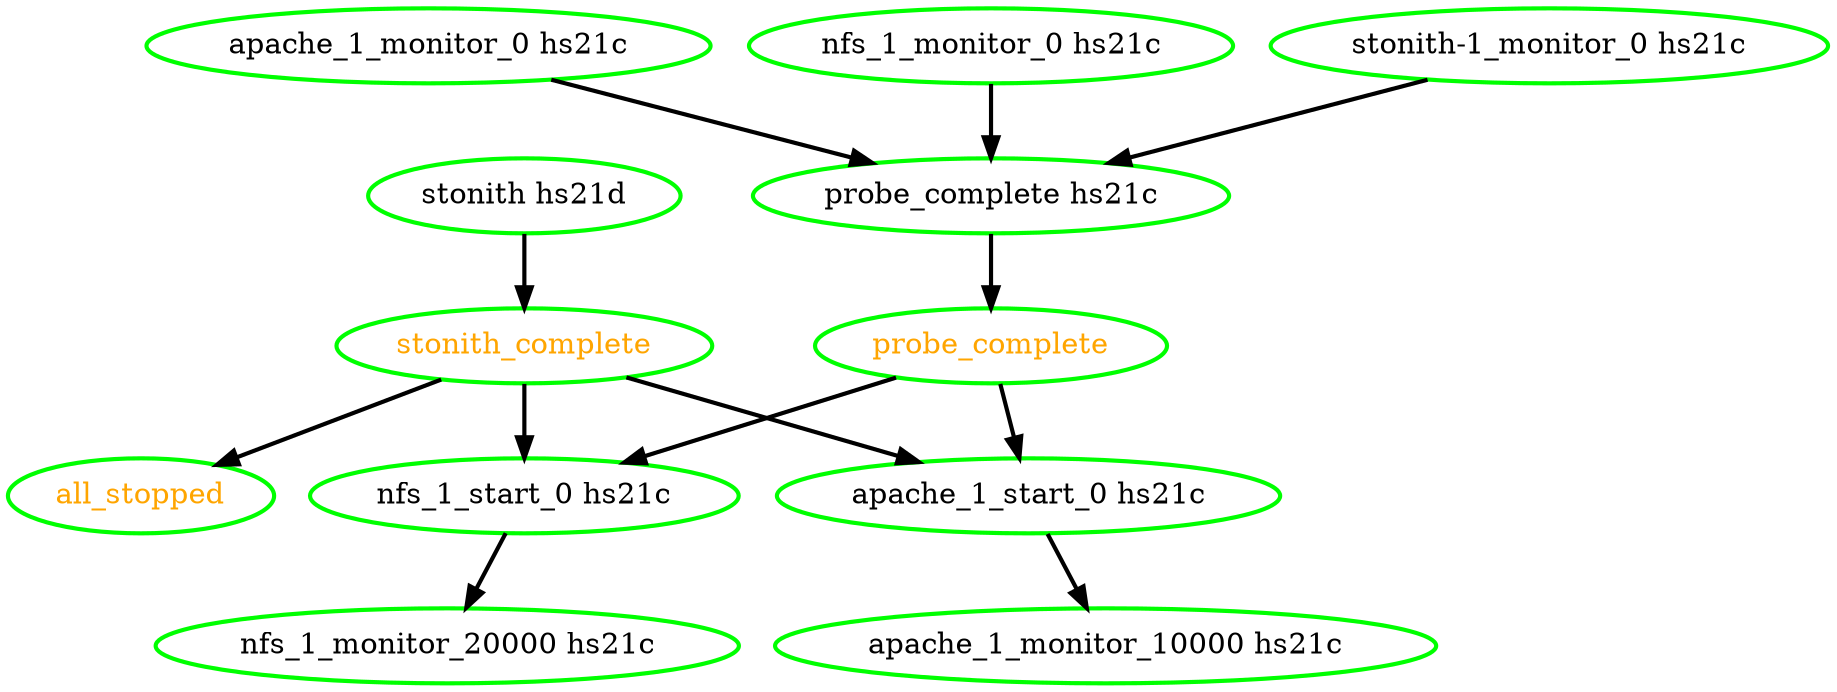 digraph "g" {
"all_stopped" [ style=bold color="green" fontcolor="orange" ]
"apache_1_monitor_0 hs21c" -> "probe_complete hs21c" [ style = bold]
"apache_1_monitor_0 hs21c" [ style=bold color="green" fontcolor="black" ]
"apache_1_monitor_10000 hs21c" [ style=bold color="green" fontcolor="black" ]
"apache_1_start_0 hs21c" -> "apache_1_monitor_10000 hs21c" [ style = bold]
"apache_1_start_0 hs21c" [ style=bold color="green" fontcolor="black" ]
"nfs_1_monitor_0 hs21c" -> "probe_complete hs21c" [ style = bold]
"nfs_1_monitor_0 hs21c" [ style=bold color="green" fontcolor="black" ]
"nfs_1_monitor_20000 hs21c" [ style=bold color="green" fontcolor="black" ]
"nfs_1_start_0 hs21c" -> "nfs_1_monitor_20000 hs21c" [ style = bold]
"nfs_1_start_0 hs21c" [ style=bold color="green" fontcolor="black" ]
"probe_complete hs21c" -> "probe_complete" [ style = bold]
"probe_complete hs21c" [ style=bold color="green" fontcolor="black" ]
"probe_complete" -> "apache_1_start_0 hs21c" [ style = bold]
"probe_complete" -> "nfs_1_start_0 hs21c" [ style = bold]
"probe_complete" [ style=bold color="green" fontcolor="orange" ]
"stonith hs21d" -> "stonith_complete" [ style = bold]
"stonith hs21d" [ style=bold color="green" fontcolor="black" ]
"stonith-1_monitor_0 hs21c" -> "probe_complete hs21c" [ style = bold]
"stonith-1_monitor_0 hs21c" [ style=bold color="green" fontcolor="black" ]
"stonith_complete" -> "all_stopped" [ style = bold]
"stonith_complete" -> "apache_1_start_0 hs21c" [ style = bold]
"stonith_complete" -> "nfs_1_start_0 hs21c" [ style = bold]
"stonith_complete" [ style=bold color="green" fontcolor="orange" ]
}
